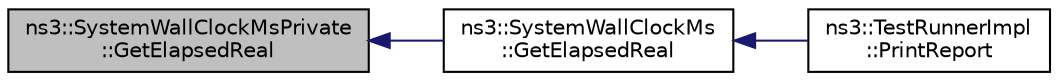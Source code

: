digraph "ns3::SystemWallClockMsPrivate::GetElapsedReal"
{
  edge [fontname="Helvetica",fontsize="10",labelfontname="Helvetica",labelfontsize="10"];
  node [fontname="Helvetica",fontsize="10",shape=record];
  rankdir="LR";
  Node1 [label="ns3::SystemWallClockMsPrivate\l::GetElapsedReal",height=0.2,width=0.4,color="black", fillcolor="grey75", style="filled", fontcolor="black"];
  Node1 -> Node2 [dir="back",color="midnightblue",fontsize="10",style="solid"];
  Node2 [label="ns3::SystemWallClockMs\l::GetElapsedReal",height=0.2,width=0.4,color="black", fillcolor="white", style="filled",URL="$dc/dd4/classns3_1_1SystemWallClockMs.html#a19caefe93d929c04e4e8675fa976f242"];
  Node2 -> Node3 [dir="back",color="midnightblue",fontsize="10",style="solid"];
  Node3 [label="ns3::TestRunnerImpl\l::PrintReport",height=0.2,width=0.4,color="black", fillcolor="white", style="filled",URL="$d7/d71/classns3_1_1TestRunnerImpl.html#a959b05cdd96f86f4be4490f16186f7c5"];
}
